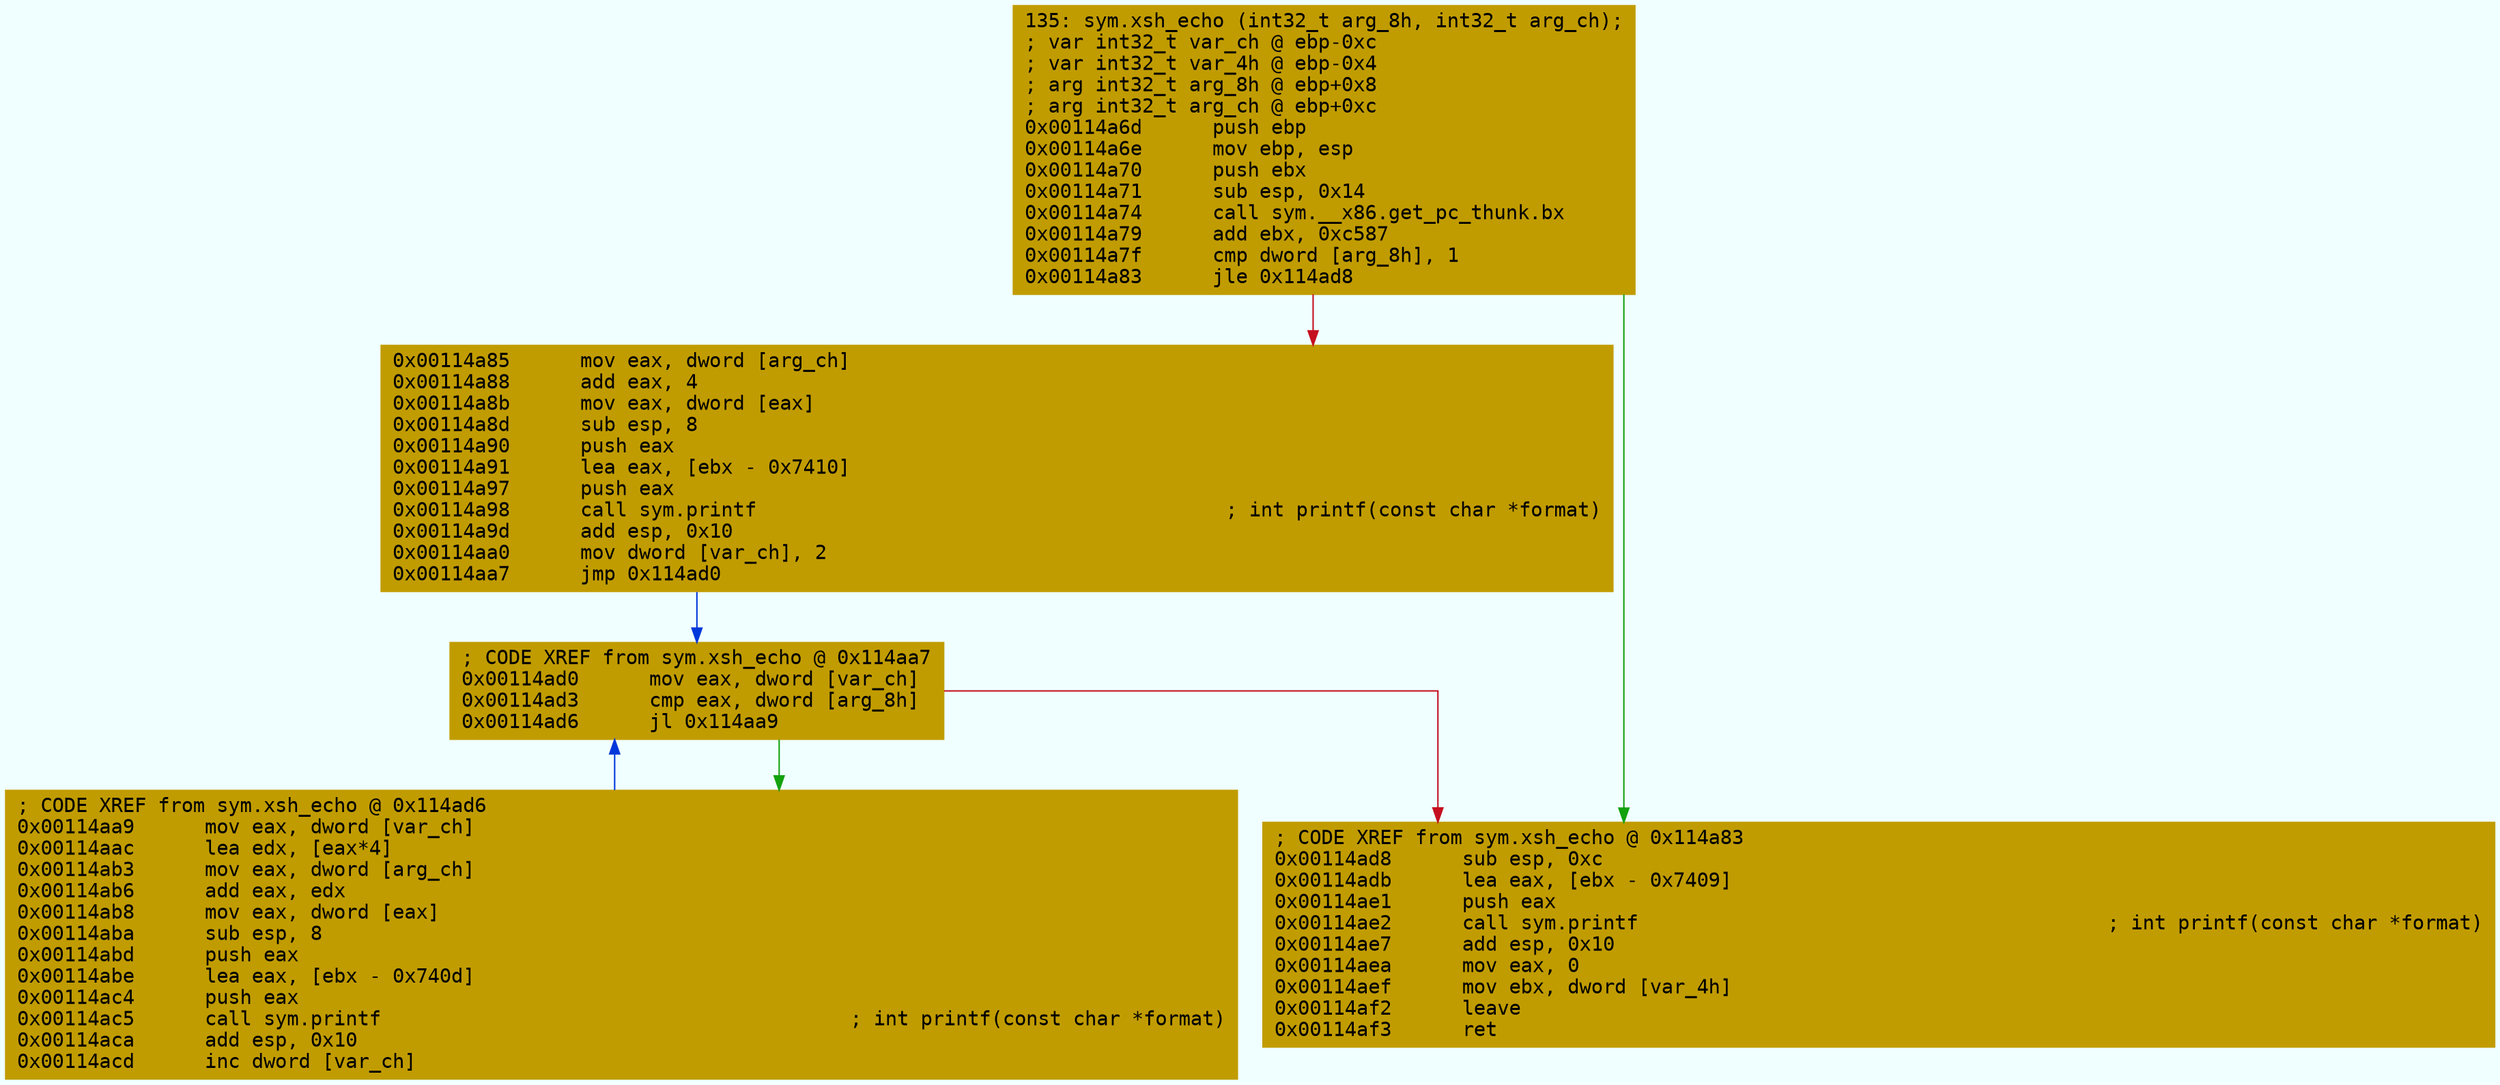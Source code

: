 digraph code {
	graph [bgcolor=azure fontsize=8 fontname="Courier" splines="ortho"];
	node [fillcolor=gray style=filled shape=box];
	edge [arrowhead="normal"];
	"0x00114a6d" [URL="sym.xsh_echo/0x00114a6d", fillcolor="#c19c00",color="#c19c00", fontname="Courier",label="135: sym.xsh_echo (int32_t arg_8h, int32_t arg_ch);\l; var int32_t var_ch @ ebp-0xc\l; var int32_t var_4h @ ebp-0x4\l; arg int32_t arg_8h @ ebp+0x8\l; arg int32_t arg_ch @ ebp+0xc\l0x00114a6d      push ebp\l0x00114a6e      mov ebp, esp\l0x00114a70      push ebx\l0x00114a71      sub esp, 0x14\l0x00114a74      call sym.__x86.get_pc_thunk.bx\l0x00114a79      add ebx, 0xc587\l0x00114a7f      cmp dword [arg_8h], 1\l0x00114a83      jle 0x114ad8\l"]
	"0x00114a85" [URL="sym.xsh_echo/0x00114a85", fillcolor="#c19c00",color="#c19c00", fontname="Courier",label="0x00114a85      mov eax, dword [arg_ch]\l0x00114a88      add eax, 4\l0x00114a8b      mov eax, dword [eax]\l0x00114a8d      sub esp, 8\l0x00114a90      push eax\l0x00114a91      lea eax, [ebx - 0x7410]\l0x00114a97      push eax\l0x00114a98      call sym.printf                                        ; int printf(const char *format)\l0x00114a9d      add esp, 0x10\l0x00114aa0      mov dword [var_ch], 2\l0x00114aa7      jmp 0x114ad0\l"]
	"0x00114aa9" [URL="sym.xsh_echo/0x00114aa9", fillcolor="#c19c00",color="#c19c00", fontname="Courier",label="; CODE XREF from sym.xsh_echo @ 0x114ad6\l0x00114aa9      mov eax, dword [var_ch]\l0x00114aac      lea edx, [eax*4]\l0x00114ab3      mov eax, dword [arg_ch]\l0x00114ab6      add eax, edx\l0x00114ab8      mov eax, dword [eax]\l0x00114aba      sub esp, 8\l0x00114abd      push eax\l0x00114abe      lea eax, [ebx - 0x740d]\l0x00114ac4      push eax\l0x00114ac5      call sym.printf                                        ; int printf(const char *format)\l0x00114aca      add esp, 0x10\l0x00114acd      inc dword [var_ch]\l"]
	"0x00114ad0" [URL="sym.xsh_echo/0x00114ad0", fillcolor="#c19c00",color="#c19c00", fontname="Courier",label="; CODE XREF from sym.xsh_echo @ 0x114aa7\l0x00114ad0      mov eax, dword [var_ch]\l0x00114ad3      cmp eax, dword [arg_8h]\l0x00114ad6      jl 0x114aa9\l"]
	"0x00114ad8" [URL="sym.xsh_echo/0x00114ad8", fillcolor="#c19c00",color="#c19c00", fontname="Courier",label="; CODE XREF from sym.xsh_echo @ 0x114a83\l0x00114ad8      sub esp, 0xc\l0x00114adb      lea eax, [ebx - 0x7409]\l0x00114ae1      push eax\l0x00114ae2      call sym.printf                                        ; int printf(const char *format)\l0x00114ae7      add esp, 0x10\l0x00114aea      mov eax, 0\l0x00114aef      mov ebx, dword [var_4h]\l0x00114af2      leave\l0x00114af3      ret\l"]
        "0x00114a6d" -> "0x00114ad8" [color="#13a10e"];
        "0x00114a6d" -> "0x00114a85" [color="#c50f1f"];
        "0x00114a85" -> "0x00114ad0" [color="#0037da"];
        "0x00114aa9" -> "0x00114ad0" [color="#0037da"];
        "0x00114ad0" -> "0x00114aa9" [color="#13a10e"];
        "0x00114ad0" -> "0x00114ad8" [color="#c50f1f"];
}
